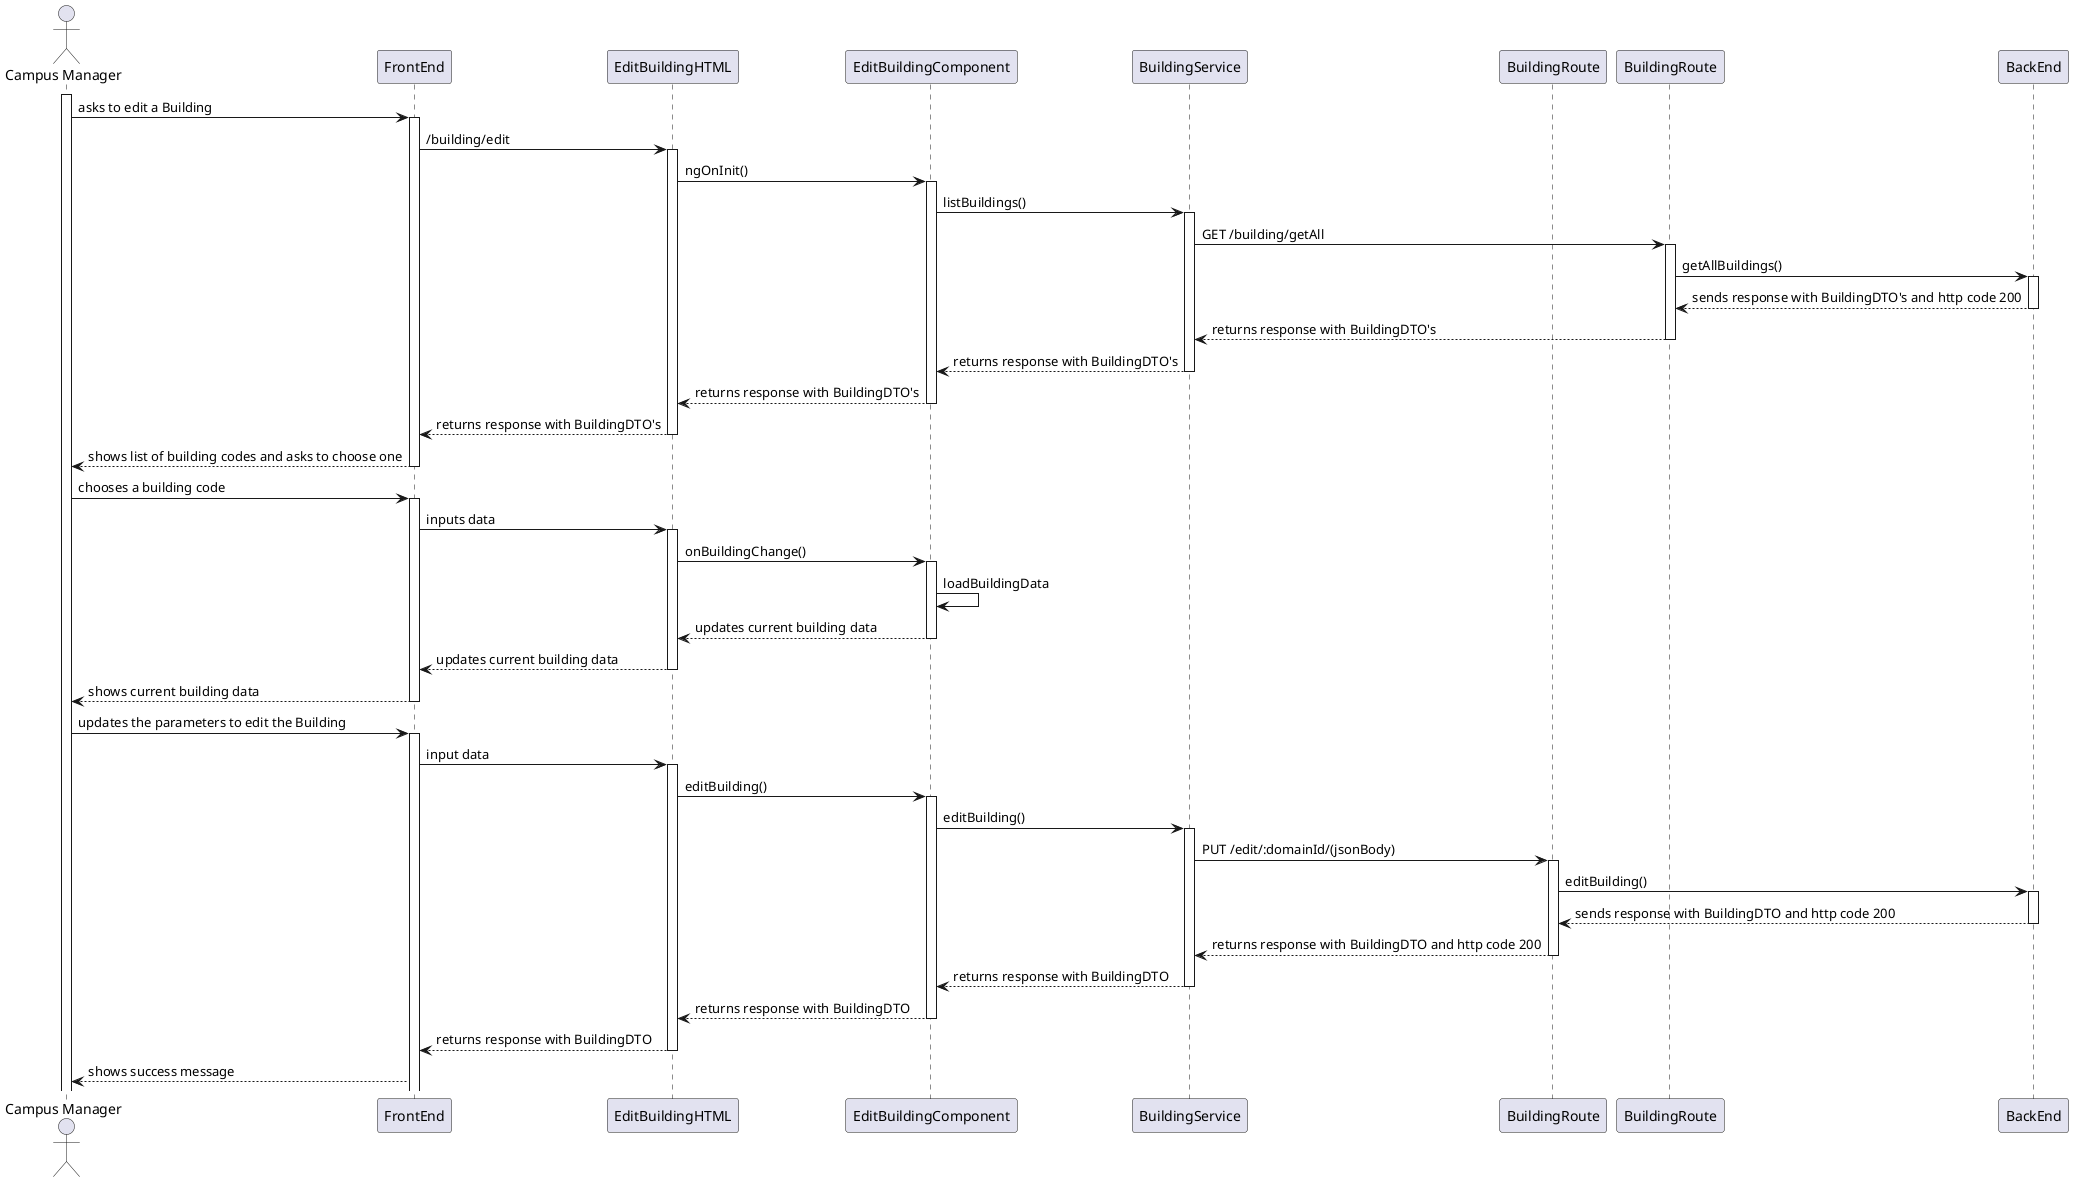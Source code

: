 @startuml US 1070 - Editar Edificio
actor "Campus Manager" as user
participant "FrontEnd" as FE
participant "EditBuildingHTML" as HTML
participant "EditBuildingComponent" as COMP
participant "BuildingService" as SERV
participant "BuildingRoute" as ROUTE
participant "BuildingRoute" as ROUTE2
participant "BackEnd" as BE

activate user
user -> FE: asks to edit a Building
activate FE
FE -> HTML: /building/edit
activate HTML
HTML -> COMP: ngOnInit()
activate COMP
COMP -> SERV: listBuildings()
activate SERV
SERV -> ROUTE2: GET /building/getAll
activate ROUTE2
ROUTE2 -> BE: getAllBuildings()
activate BE
BE --> ROUTE2: sends response with BuildingDTO's and http code 200
deactivate BE
ROUTE2 --> SERV: returns response with BuildingDTO's
deactivate ROUTE2
SERV --> COMP: returns response with BuildingDTO's
deactivate SERV
COMP --> HTML: returns response with BuildingDTO's
deactivate COMP
HTML --> FE: returns response with BuildingDTO's
deactivate HTML
FE --> user: shows list of building codes and asks to choose one
deactivate FE
user -> FE: chooses a building code
activate FE
FE -> HTML: inputs data
activate HTML
HTML -> COMP: onBuildingChange()
activate COMP
COMP -> COMP: loadBuildingData

COMP --> HTML: updates current building data
deactivate COMP
HTML --> FE: updates current building data
deactivate HTML
FE --> user: shows current building data
deactivate FE
user -> FE: updates the parameters to edit the Building
activate FE
FE -> HTML: input data
activate HTML
HTML -> COMP: editBuilding()
activate COMP
COMP -> SERV: editBuilding()
activate SERV
SERV -> ROUTE: PUT /edit/:domainId/(jsonBody)
activate ROUTE
ROUTE -> BE: editBuilding()
activate BE
BE --> ROUTE: sends response with BuildingDTO and http code 200
deactivate BE
ROUTE --> SERV: returns response with BuildingDTO and http code 200
deactivate ROUTE
SERV --> COMP: returns response with BuildingDTO
deactivate SERV
COMP --> HTML: returns response with BuildingDTO
deactivate COMP
HTML --> FE: returns response with BuildingDTO
deactivate HTML
FE --> user: shows success message

@enduml
